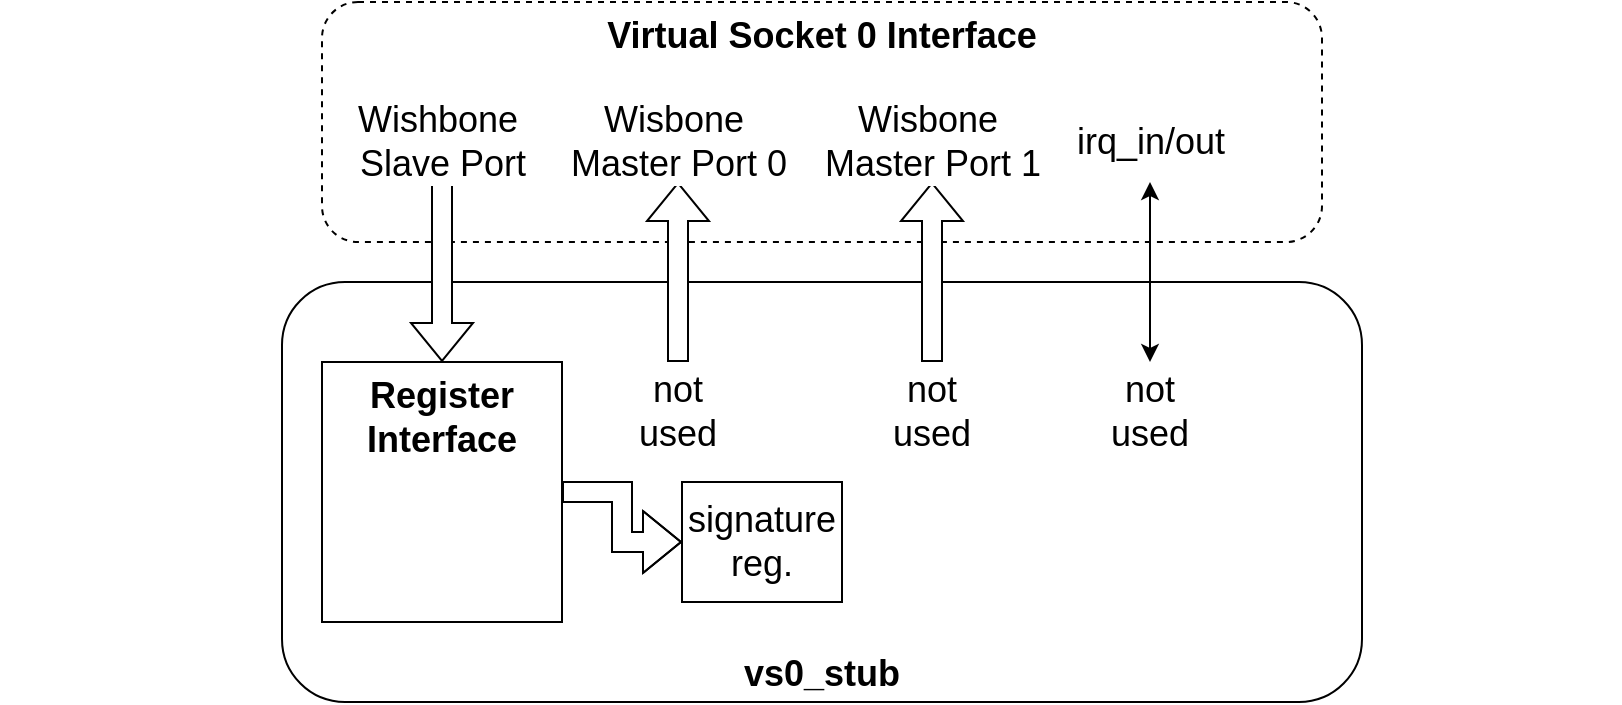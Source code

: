 <mxfile version="25.0.1">
  <diagram name="Page-1" id="9njubowyfSg2haKw-gr1">
    <mxGraphModel dx="2070" dy="1319" grid="1" gridSize="10" guides="1" tooltips="1" connect="1" arrows="1" fold="1" page="1" pageScale="1" pageWidth="850" pageHeight="1100" math="0" shadow="0">
      <root>
        <mxCell id="0" />
        <mxCell id="1" parent="0" />
        <mxCell id="ugU8k-yZXvJaa_w0K4QB-1" value="" style="rounded=0;whiteSpace=wrap;html=1;fillColor=default;strokeColor=none;" parent="1" vertex="1">
          <mxGeometry x="40" y="200" width="810" height="60" as="geometry" />
        </mxCell>
        <mxCell id="xy2FCuA8-idvxYoNVxFc-1" value="vs0_stub" style="rounded=1;whiteSpace=wrap;html=1;fontSize=18;fontStyle=1;verticalAlign=bottom;" parent="1" vertex="1">
          <mxGeometry x="181" y="240" width="540" height="210" as="geometry" />
        </mxCell>
        <mxCell id="xy2FCuA8-idvxYoNVxFc-17" value="&lt;b&gt;Virtual Socket 0 Interface&lt;/b&gt;" style="rounded=1;whiteSpace=wrap;html=1;fontSize=18;dashed=1;verticalAlign=top;" parent="1" vertex="1">
          <mxGeometry x="201" y="100" width="500" height="120" as="geometry" />
        </mxCell>
        <mxCell id="xy2FCuA8-idvxYoNVxFc-4" value="&lt;div style=&quot;font-size: 18px;&quot;&gt;Register&lt;/div&gt;&lt;div style=&quot;font-size: 18px;&quot;&gt;Interface&lt;/div&gt;" style="rounded=0;whiteSpace=wrap;html=1;fontSize=18;fontStyle=1;verticalAlign=top;" parent="1" vertex="1">
          <mxGeometry x="201" y="280" width="120" height="130" as="geometry" />
        </mxCell>
        <mxCell id="xy2FCuA8-idvxYoNVxFc-11" value="Wishbone&amp;nbsp;&lt;div&gt;Slave Port&lt;/div&gt;" style="shape=flexArrow;endArrow=classic;html=1;rounded=0;fontSize=18;fillColor=default;" parent="1" target="xy2FCuA8-idvxYoNVxFc-4" edge="1">
          <mxGeometry x="-1" y="-20" width="50" height="50" relative="1" as="geometry">
            <mxPoint x="261" y="190" as="sourcePoint" />
            <mxPoint x="291" y="90" as="targetPoint" />
            <mxPoint x="20" y="-20" as="offset" />
          </mxGeometry>
        </mxCell>
        <mxCell id="xy2FCuA8-idvxYoNVxFc-12" value="&lt;font style=&quot;font-size: 18px;&quot;&gt;Wisbone&amp;nbsp;&lt;/font&gt;&lt;div&gt;&lt;font style=&quot;font-size: 18px;&quot;&gt;Master Port 0&lt;/font&gt;&lt;/div&gt;" style="shape=flexArrow;endArrow=classic;html=1;rounded=0;fillColor=default;" parent="1" edge="1">
          <mxGeometry x="1" y="20" width="50" height="50" relative="1" as="geometry">
            <mxPoint x="379" y="280" as="sourcePoint" />
            <mxPoint x="379" y="190" as="targetPoint" />
            <mxPoint x="20" y="-20" as="offset" />
          </mxGeometry>
        </mxCell>
        <mxCell id="xy2FCuA8-idvxYoNVxFc-13" value="not used" style="text;html=1;align=center;verticalAlign=middle;whiteSpace=wrap;rounded=0;fontSize=18;" parent="1" vertex="1">
          <mxGeometry x="349" y="290" width="60" height="30" as="geometry" />
        </mxCell>
        <mxCell id="xy2FCuA8-idvxYoNVxFc-15" value="&lt;font style=&quot;font-size: 18px;&quot;&gt;irq_in/out&lt;/font&gt;" style="endArrow=classic;startArrow=classic;html=1;rounded=0;" parent="1" edge="1">
          <mxGeometry x="1" y="20" width="50" height="50" relative="1" as="geometry">
            <mxPoint x="615" y="280" as="sourcePoint" />
            <mxPoint x="615" y="190" as="targetPoint" />
            <mxPoint x="20" y="-20" as="offset" />
          </mxGeometry>
        </mxCell>
        <mxCell id="xy2FCuA8-idvxYoNVxFc-16" value="not used" style="text;html=1;align=center;verticalAlign=middle;whiteSpace=wrap;rounded=0;fontSize=18;" parent="1" vertex="1">
          <mxGeometry x="585" y="290" width="60" height="30" as="geometry" />
        </mxCell>
        <mxCell id="xy2FCuA8-idvxYoNVxFc-18" value="signature&lt;div style=&quot;font-size: 18px;&quot;&gt;reg.&lt;/div&gt;" style="rounded=0;whiteSpace=wrap;html=1;fontSize=18;" parent="1" vertex="1">
          <mxGeometry x="381" y="340" width="80" height="60" as="geometry" />
        </mxCell>
        <mxCell id="xy2FCuA8-idvxYoNVxFc-21" value="" style="shape=flexArrow;endArrow=classic;html=1;rounded=0;edgeStyle=orthogonalEdgeStyle;" parent="1" source="xy2FCuA8-idvxYoNVxFc-4" target="xy2FCuA8-idvxYoNVxFc-18" edge="1">
          <mxGeometry width="50" height="50" relative="1" as="geometry">
            <mxPoint x="421" y="550" as="sourcePoint" />
            <mxPoint x="471" y="500" as="targetPoint" />
          </mxGeometry>
        </mxCell>
        <mxCell id="2rRUP-QtrtukOv-lHyrj-1" value="&lt;font style=&quot;font-size: 18px;&quot;&gt;Wisbone&amp;nbsp;&lt;/font&gt;&lt;div&gt;&lt;font style=&quot;font-size: 18px;&quot;&gt;Master Port 1&lt;/font&gt;&lt;/div&gt;" style="shape=flexArrow;endArrow=classic;html=1;rounded=0;fillColor=default;" edge="1" parent="1">
          <mxGeometry x="1" y="20" width="50" height="50" relative="1" as="geometry">
            <mxPoint x="506" y="280" as="sourcePoint" />
            <mxPoint x="506" y="190" as="targetPoint" />
            <mxPoint x="20" y="-20" as="offset" />
          </mxGeometry>
        </mxCell>
        <mxCell id="2rRUP-QtrtukOv-lHyrj-2" value="not used" style="text;html=1;align=center;verticalAlign=middle;whiteSpace=wrap;rounded=0;fontSize=18;" vertex="1" parent="1">
          <mxGeometry x="476" y="290" width="60" height="30" as="geometry" />
        </mxCell>
      </root>
    </mxGraphModel>
  </diagram>
</mxfile>
